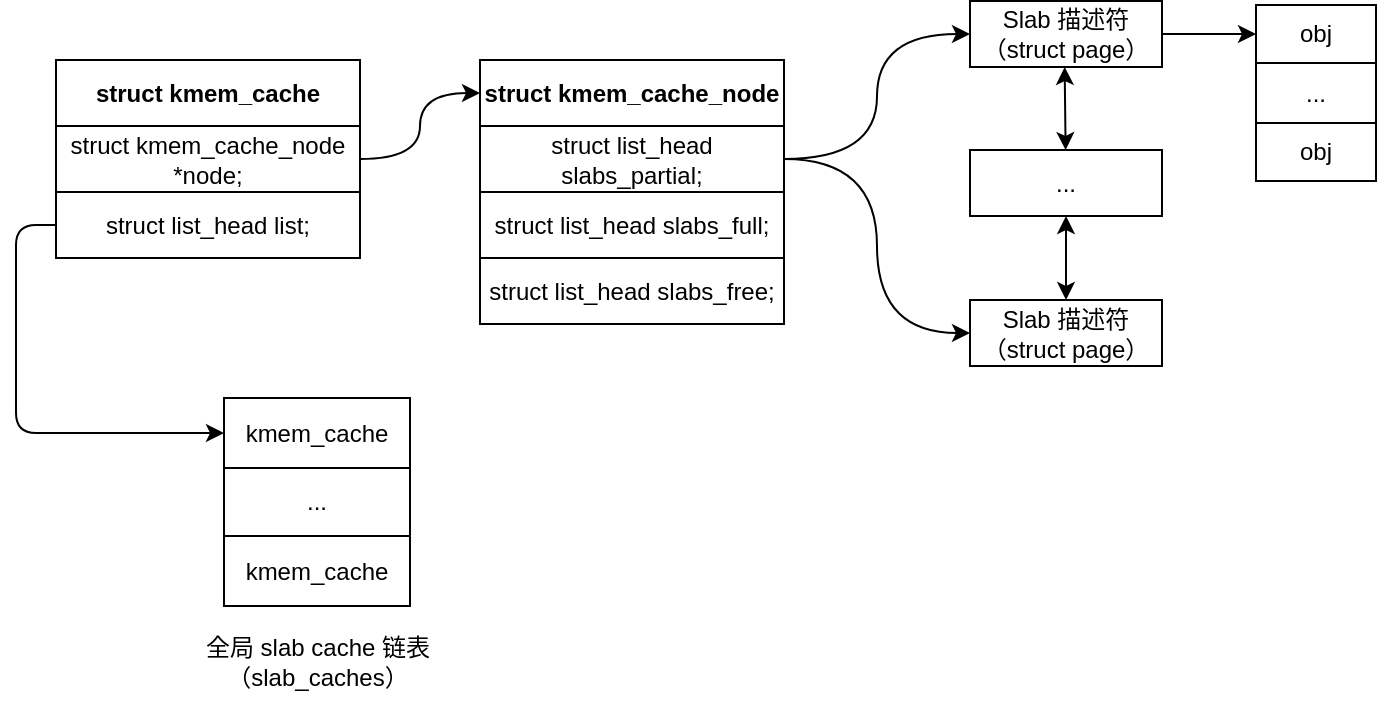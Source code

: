 <mxfile version="13.9.9" type="device" pages="2"><diagram id="NW9nU5bPx9Al4cTI0sR9" name="kmem_cache"><mxGraphModel dx="1822" dy="822" grid="0" gridSize="10" guides="1" tooltips="1" connect="1" arrows="1" fold="1" page="0" pageScale="1" pageWidth="827" pageHeight="1169" math="0" shadow="0"><root><mxCell id="0"/><mxCell id="1" parent="0"/><mxCell id="EFUm0YPDiLtbZp4XcYt8-1" value="" style="shape=table;html=1;whiteSpace=wrap;startSize=0;container=1;collapsible=0;childLayout=tableLayout;" parent="1" vertex="1"><mxGeometry x="-181" y="297" width="93" height="104" as="geometry"/></mxCell><mxCell id="EFUm0YPDiLtbZp4XcYt8-2" value="" style="shape=partialRectangle;html=1;whiteSpace=wrap;collapsible=0;dropTarget=0;pointerEvents=0;fillColor=none;top=0;left=0;bottom=0;right=0;points=[[0,0.5],[1,0.5]];portConstraint=eastwest;" parent="EFUm0YPDiLtbZp4XcYt8-1" vertex="1"><mxGeometry width="93" height="35" as="geometry"/></mxCell><mxCell id="EFUm0YPDiLtbZp4XcYt8-3" value="kmem_cache" style="shape=partialRectangle;html=1;whiteSpace=wrap;connectable=0;overflow=hidden;fillColor=none;top=0;left=0;bottom=0;right=0;" parent="EFUm0YPDiLtbZp4XcYt8-2" vertex="1"><mxGeometry width="93" height="35" as="geometry"/></mxCell><mxCell id="EFUm0YPDiLtbZp4XcYt8-4" value="" style="shape=partialRectangle;html=1;whiteSpace=wrap;collapsible=0;dropTarget=0;pointerEvents=0;fillColor=none;top=0;left=0;bottom=0;right=0;points=[[0,0.5],[1,0.5]];portConstraint=eastwest;" parent="EFUm0YPDiLtbZp4XcYt8-1" vertex="1"><mxGeometry y="35" width="93" height="34" as="geometry"/></mxCell><mxCell id="EFUm0YPDiLtbZp4XcYt8-5" value="..." style="shape=partialRectangle;html=1;whiteSpace=wrap;connectable=0;overflow=hidden;fillColor=none;top=0;left=0;bottom=0;right=0;" parent="EFUm0YPDiLtbZp4XcYt8-4" vertex="1"><mxGeometry width="93" height="34" as="geometry"/></mxCell><mxCell id="EFUm0YPDiLtbZp4XcYt8-6" value="" style="shape=partialRectangle;html=1;whiteSpace=wrap;collapsible=0;dropTarget=0;pointerEvents=0;fillColor=none;top=0;left=0;bottom=0;right=0;points=[[0,0.5],[1,0.5]];portConstraint=eastwest;" parent="EFUm0YPDiLtbZp4XcYt8-1" vertex="1"><mxGeometry y="69" width="93" height="35" as="geometry"/></mxCell><mxCell id="EFUm0YPDiLtbZp4XcYt8-7" value="&lt;span&gt;kmem_cache&lt;/span&gt;" style="shape=partialRectangle;html=1;whiteSpace=wrap;connectable=0;overflow=hidden;fillColor=none;top=0;left=0;bottom=0;right=0;" parent="EFUm0YPDiLtbZp4XcYt8-6" vertex="1"><mxGeometry width="93" height="35" as="geometry"/></mxCell><mxCell id="e716nFvGYI5jN3UjpP-P-1" value="全局 slab cache 链表&lt;br&gt;（slab_caches）" style="text;html=1;strokeColor=none;fillColor=none;align=center;verticalAlign=middle;whiteSpace=wrap;" parent="1" vertex="1"><mxGeometry x="-198.5" y="406" width="128" height="45" as="geometry"/></mxCell><mxCell id="e716nFvGYI5jN3UjpP-P-2" value="" style="shape=table;html=1;whiteSpace=wrap;startSize=0;container=1;collapsible=0;childLayout=tableLayout;" parent="1" vertex="1"><mxGeometry x="-265" y="128" width="152" height="99" as="geometry"/></mxCell><mxCell id="e716nFvGYI5jN3UjpP-P-3" value="" style="shape=partialRectangle;html=1;whiteSpace=wrap;collapsible=0;dropTarget=0;pointerEvents=0;fillColor=none;top=0;left=0;bottom=0;right=0;points=[[0,0.5],[1,0.5]];portConstraint=eastwest;" parent="e716nFvGYI5jN3UjpP-P-2" vertex="1"><mxGeometry width="152" height="33" as="geometry"/></mxCell><mxCell id="e716nFvGYI5jN3UjpP-P-4" value="&lt;b&gt;struct kmem_cache&lt;/b&gt;" style="shape=partialRectangle;html=1;whiteSpace=wrap;connectable=0;overflow=hidden;top=0;left=0;bottom=0;right=0;fillColor=none;" parent="e716nFvGYI5jN3UjpP-P-3" vertex="1"><mxGeometry width="152" height="33" as="geometry"/></mxCell><mxCell id="e716nFvGYI5jN3UjpP-P-9" style="shape=partialRectangle;html=1;whiteSpace=wrap;collapsible=0;dropTarget=0;pointerEvents=0;fillColor=none;top=0;left=0;bottom=0;right=0;points=[[0,0.5],[1,0.5]];portConstraint=eastwest;" parent="e716nFvGYI5jN3UjpP-P-2" vertex="1"><mxGeometry y="33" width="152" height="33" as="geometry"/></mxCell><mxCell id="e716nFvGYI5jN3UjpP-P-10" value="struct kmem_cache_node *node;" style="shape=partialRectangle;html=1;whiteSpace=wrap;connectable=0;overflow=hidden;fillColor=none;top=0;left=0;bottom=0;right=0;" parent="e716nFvGYI5jN3UjpP-P-9" vertex="1"><mxGeometry width="152" height="33" as="geometry"/></mxCell><mxCell id="e716nFvGYI5jN3UjpP-P-11" style="shape=partialRectangle;html=1;whiteSpace=wrap;collapsible=0;dropTarget=0;pointerEvents=0;fillColor=none;top=0;left=0;bottom=0;right=0;points=[[0,0.5],[1,0.5]];portConstraint=eastwest;" parent="e716nFvGYI5jN3UjpP-P-2" vertex="1"><mxGeometry y="66" width="152" height="33" as="geometry"/></mxCell><mxCell id="e716nFvGYI5jN3UjpP-P-12" value="struct list_head list;" style="shape=partialRectangle;html=1;whiteSpace=wrap;connectable=0;overflow=hidden;fillColor=none;top=0;left=0;bottom=0;right=0;" parent="e716nFvGYI5jN3UjpP-P-11" vertex="1"><mxGeometry width="152" height="33" as="geometry"/></mxCell><mxCell id="e716nFvGYI5jN3UjpP-P-13" style="edgeStyle=orthogonalEdgeStyle;orthogonalLoop=1;jettySize=auto;html=1;exitX=0;exitY=0.5;exitDx=0;exitDy=0;" parent="1" source="e716nFvGYI5jN3UjpP-P-11" target="EFUm0YPDiLtbZp4XcYt8-2" edge="1"><mxGeometry relative="1" as="geometry"/></mxCell><mxCell id="e716nFvGYI5jN3UjpP-P-21" value="" style="shape=table;html=1;whiteSpace=wrap;startSize=0;container=1;collapsible=0;childLayout=tableLayout;" parent="1" vertex="1"><mxGeometry x="-53" y="128" width="152" height="132" as="geometry"/></mxCell><mxCell id="e716nFvGYI5jN3UjpP-P-22" value="" style="shape=partialRectangle;html=1;whiteSpace=wrap;collapsible=0;dropTarget=0;pointerEvents=0;fillColor=none;top=0;left=0;bottom=0;right=0;points=[[0,0.5],[1,0.5]];portConstraint=eastwest;" parent="e716nFvGYI5jN3UjpP-P-21" vertex="1"><mxGeometry width="152" height="33" as="geometry"/></mxCell><mxCell id="e716nFvGYI5jN3UjpP-P-23" value="&lt;b&gt;struct kmem_cache_node&lt;/b&gt;" style="shape=partialRectangle;html=1;whiteSpace=wrap;connectable=0;overflow=hidden;top=0;left=0;bottom=0;right=0;fillColor=none;" parent="e716nFvGYI5jN3UjpP-P-22" vertex="1"><mxGeometry width="152" height="33" as="geometry"/></mxCell><mxCell id="e716nFvGYI5jN3UjpP-P-24" style="shape=partialRectangle;html=1;whiteSpace=wrap;collapsible=0;dropTarget=0;pointerEvents=0;fillColor=none;top=0;left=0;bottom=0;right=0;points=[[0,0.5],[1,0.5]];portConstraint=eastwest;" parent="e716nFvGYI5jN3UjpP-P-21" vertex="1"><mxGeometry y="33" width="152" height="33" as="geometry"/></mxCell><mxCell id="e716nFvGYI5jN3UjpP-P-25" value="struct list_head slabs_partial;" style="shape=partialRectangle;html=1;whiteSpace=wrap;connectable=0;overflow=hidden;fillColor=none;top=0;left=0;bottom=0;right=0;" parent="e716nFvGYI5jN3UjpP-P-24" vertex="1"><mxGeometry width="152" height="33" as="geometry"/></mxCell><mxCell id="e716nFvGYI5jN3UjpP-P-26" style="shape=partialRectangle;html=1;whiteSpace=wrap;collapsible=0;dropTarget=0;pointerEvents=0;fillColor=none;top=0;left=0;bottom=0;right=0;points=[[0,0.5],[1,0.5]];portConstraint=eastwest;" parent="e716nFvGYI5jN3UjpP-P-21" vertex="1"><mxGeometry y="66" width="152" height="33" as="geometry"/></mxCell><mxCell id="e716nFvGYI5jN3UjpP-P-27" value="struct list_head slabs_full;" style="shape=partialRectangle;html=1;whiteSpace=wrap;connectable=0;overflow=hidden;fillColor=none;top=0;left=0;bottom=0;right=0;" parent="e716nFvGYI5jN3UjpP-P-26" vertex="1"><mxGeometry width="152" height="33" as="geometry"/></mxCell><mxCell id="e716nFvGYI5jN3UjpP-P-28" style="shape=partialRectangle;html=1;whiteSpace=wrap;collapsible=0;dropTarget=0;pointerEvents=0;fillColor=none;top=0;left=0;bottom=0;right=0;points=[[0,0.5],[1,0.5]];portConstraint=eastwest;" parent="e716nFvGYI5jN3UjpP-P-21" vertex="1"><mxGeometry y="99" width="152" height="33" as="geometry"/></mxCell><mxCell id="e716nFvGYI5jN3UjpP-P-29" value="struct list_head slabs_free;" style="shape=partialRectangle;html=1;whiteSpace=wrap;connectable=0;overflow=hidden;fillColor=none;top=0;left=0;bottom=0;right=0;" parent="e716nFvGYI5jN3UjpP-P-28" vertex="1"><mxGeometry width="152" height="33" as="geometry"/></mxCell><mxCell id="e716nFvGYI5jN3UjpP-P-30" style="edgeStyle=orthogonalEdgeStyle;orthogonalLoop=1;jettySize=auto;html=1;entryX=0;entryY=0.5;entryDx=0;entryDy=0;curved=1;" parent="1" source="e716nFvGYI5jN3UjpP-P-9" target="e716nFvGYI5jN3UjpP-P-22" edge="1"><mxGeometry relative="1" as="geometry"/></mxCell><mxCell id="e716nFvGYI5jN3UjpP-P-32" value="" style="shape=table;html=1;whiteSpace=wrap;startSize=0;container=1;collapsible=0;childLayout=tableLayout;" parent="1" vertex="1"><mxGeometry x="192" y="98.5" width="96" height="33" as="geometry"/></mxCell><mxCell id="e716nFvGYI5jN3UjpP-P-33" value="" style="shape=partialRectangle;html=1;whiteSpace=wrap;collapsible=0;dropTarget=0;pointerEvents=0;fillColor=none;top=0;left=0;bottom=0;right=0;points=[[0,0.5],[1,0.5]];portConstraint=eastwest;" parent="e716nFvGYI5jN3UjpP-P-32" vertex="1"><mxGeometry width="96" height="33" as="geometry"/></mxCell><mxCell id="e716nFvGYI5jN3UjpP-P-34" value="Slab 描述符（struct page）" style="shape=partialRectangle;html=1;whiteSpace=wrap;connectable=0;overflow=hidden;top=0;left=0;bottom=0;right=0;fillColor=none;" parent="e716nFvGYI5jN3UjpP-P-33" vertex="1"><mxGeometry width="96" height="33" as="geometry"/></mxCell><mxCell id="e716nFvGYI5jN3UjpP-P-46" value="" style="shape=table;html=1;whiteSpace=wrap;startSize=0;container=1;collapsible=0;childLayout=tableLayout;" parent="1" vertex="1"><mxGeometry x="335" y="100.5" width="60" height="88" as="geometry"/></mxCell><mxCell id="e716nFvGYI5jN3UjpP-P-47" value="" style="shape=partialRectangle;html=1;whiteSpace=wrap;collapsible=0;dropTarget=0;pointerEvents=0;fillColor=none;top=0;left=0;bottom=0;right=0;points=[[0,0.5],[1,0.5]];portConstraint=eastwest;" parent="e716nFvGYI5jN3UjpP-P-46" vertex="1"><mxGeometry width="60" height="29" as="geometry"/></mxCell><mxCell id="e716nFvGYI5jN3UjpP-P-48" value="obj" style="shape=partialRectangle;html=1;whiteSpace=wrap;connectable=0;overflow=hidden;fillColor=none;top=0;left=0;bottom=0;right=0;" parent="e716nFvGYI5jN3UjpP-P-47" vertex="1"><mxGeometry width="60" height="29" as="geometry"/></mxCell><mxCell id="e716nFvGYI5jN3UjpP-P-49" value="" style="shape=partialRectangle;html=1;whiteSpace=wrap;collapsible=0;dropTarget=0;pointerEvents=0;fillColor=none;top=0;left=0;bottom=0;right=0;points=[[0,0.5],[1,0.5]];portConstraint=eastwest;" parent="e716nFvGYI5jN3UjpP-P-46" vertex="1"><mxGeometry y="29" width="60" height="30" as="geometry"/></mxCell><mxCell id="e716nFvGYI5jN3UjpP-P-50" value="..." style="shape=partialRectangle;html=1;whiteSpace=wrap;connectable=0;overflow=hidden;fillColor=none;top=0;left=0;bottom=0;right=0;" parent="e716nFvGYI5jN3UjpP-P-49" vertex="1"><mxGeometry width="60" height="30" as="geometry"/></mxCell><mxCell id="e716nFvGYI5jN3UjpP-P-51" value="" style="shape=partialRectangle;html=1;whiteSpace=wrap;collapsible=0;dropTarget=0;pointerEvents=0;fillColor=none;top=0;left=0;bottom=0;right=0;points=[[0,0.5],[1,0.5]];portConstraint=eastwest;" parent="e716nFvGYI5jN3UjpP-P-46" vertex="1"><mxGeometry y="59" width="60" height="29" as="geometry"/></mxCell><mxCell id="e716nFvGYI5jN3UjpP-P-52" value="&lt;span&gt;obj&lt;/span&gt;" style="shape=partialRectangle;html=1;whiteSpace=wrap;connectable=0;overflow=hidden;fillColor=none;top=0;left=0;bottom=0;right=0;" parent="e716nFvGYI5jN3UjpP-P-51" vertex="1"><mxGeometry width="60" height="29" as="geometry"/></mxCell><mxCell id="e716nFvGYI5jN3UjpP-P-53" value="" style="endArrow=classic;startArrow=classic;html=1;entryX=0.493;entryY=1;entryDx=0;entryDy=0;entryPerimeter=0;" parent="1" source="e716nFvGYI5jN3UjpP-P-65" target="e716nFvGYI5jN3UjpP-P-33" edge="1"><mxGeometry width="50" height="50" relative="1" as="geometry"><mxPoint x="253.186" y="184.5" as="sourcePoint"/><mxPoint x="297" y="159.5" as="targetPoint"/></mxGeometry></mxCell><mxCell id="e716nFvGYI5jN3UjpP-P-57" value="" style="endArrow=classic;startArrow=classic;html=1;" parent="1" source="e716nFvGYI5jN3UjpP-P-62" target="e716nFvGYI5jN3UjpP-P-65" edge="1"><mxGeometry width="50" height="50" relative="1" as="geometry"><mxPoint x="256.729" y="256.5" as="sourcePoint"/><mxPoint x="257.271" y="217.5" as="targetPoint"/></mxGeometry></mxCell><mxCell id="e716nFvGYI5jN3UjpP-P-58" style="edgeStyle=orthogonalEdgeStyle;orthogonalLoop=1;jettySize=auto;html=1;rounded=0;" parent="1" source="e716nFvGYI5jN3UjpP-P-33" target="e716nFvGYI5jN3UjpP-P-47" edge="1"><mxGeometry relative="1" as="geometry"/></mxCell><mxCell id="e716nFvGYI5jN3UjpP-P-59" style="edgeStyle=orthogonalEdgeStyle;orthogonalLoop=1;jettySize=auto;html=1;entryX=0;entryY=0.5;entryDx=0;entryDy=0;curved=1;" parent="1" source="e716nFvGYI5jN3UjpP-P-24" target="e716nFvGYI5jN3UjpP-P-33" edge="1"><mxGeometry relative="1" as="geometry"/></mxCell><mxCell id="e716nFvGYI5jN3UjpP-P-60" style="edgeStyle=orthogonalEdgeStyle;curved=1;orthogonalLoop=1;jettySize=auto;html=1;exitX=1;exitY=0.5;exitDx=0;exitDy=0;entryX=0;entryY=0.5;entryDx=0;entryDy=0;" parent="1" source="e716nFvGYI5jN3UjpP-P-24" target="e716nFvGYI5jN3UjpP-P-62" edge="1"><mxGeometry relative="1" as="geometry"><mxPoint x="192.0" y="273" as="targetPoint"/></mxGeometry></mxCell><mxCell id="e716nFvGYI5jN3UjpP-P-61" value="" style="shape=table;html=1;whiteSpace=wrap;startSize=0;container=1;collapsible=0;childLayout=tableLayout;swimlaneFillColor=none;" parent="1" vertex="1"><mxGeometry x="192" y="248" width="96" height="33" as="geometry"/></mxCell><mxCell id="e716nFvGYI5jN3UjpP-P-62" value="" style="shape=partialRectangle;html=1;whiteSpace=wrap;collapsible=0;dropTarget=0;pointerEvents=0;fillColor=none;top=0;left=0;bottom=0;right=0;points=[[0,0.5],[1,0.5]];portConstraint=eastwest;" parent="e716nFvGYI5jN3UjpP-P-61" vertex="1"><mxGeometry width="96" height="33" as="geometry"/></mxCell><mxCell id="e716nFvGYI5jN3UjpP-P-63" value="Slab 描述符（struct page）" style="shape=partialRectangle;html=1;whiteSpace=wrap;connectable=0;overflow=hidden;top=0;left=0;bottom=0;right=0;fillColor=none;" parent="e716nFvGYI5jN3UjpP-P-62" vertex="1"><mxGeometry width="96" height="33" as="geometry"/></mxCell><mxCell id="e716nFvGYI5jN3UjpP-P-64" value="" style="shape=table;html=1;whiteSpace=wrap;startSize=0;container=1;collapsible=0;childLayout=tableLayout;" parent="1" vertex="1"><mxGeometry x="192" y="173" width="96" height="33" as="geometry"/></mxCell><mxCell id="e716nFvGYI5jN3UjpP-P-65" value="" style="shape=partialRectangle;html=1;whiteSpace=wrap;collapsible=0;dropTarget=0;pointerEvents=0;fillColor=none;top=0;left=0;bottom=0;right=0;points=[[0,0.5],[1,0.5]];portConstraint=eastwest;" parent="e716nFvGYI5jN3UjpP-P-64" vertex="1"><mxGeometry width="96" height="33" as="geometry"/></mxCell><mxCell id="e716nFvGYI5jN3UjpP-P-66" value="..." style="shape=partialRectangle;html=1;whiteSpace=wrap;connectable=0;overflow=hidden;top=0;left=0;bottom=0;right=0;fillColor=none;" parent="e716nFvGYI5jN3UjpP-P-65" vertex="1"><mxGeometry width="96" height="33" as="geometry"/></mxCell></root></mxGraphModel></diagram><diagram id="yA2PpCp-6OAuefY8LJ8j" name="slab 描述符"><mxGraphModel dx="1585" dy="685" grid="1" gridSize="10" guides="1" tooltips="1" connect="1" arrows="1" fold="1" page="0" pageScale="1" pageWidth="827" pageHeight="1169" math="0" shadow="0"><root><mxCell id="BIKdKXYDEg0rw9opVyfX-0"/><mxCell id="BIKdKXYDEg0rw9opVyfX-1" parent="BIKdKXYDEg0rw9opVyfX-0"/><mxCell id="wX-yPzv-YekSo5TXt-L9-92" value="" style="rounded=1;whiteSpace=wrap;html=1;fillColor=#B3B3B3;" vertex="1" parent="BIKdKXYDEg0rw9opVyfX-1"><mxGeometry x="-70" y="825" width="810" height="295" as="geometry"/></mxCell><mxCell id="wX-yPzv-YekSo5TXt-L9-53" value="" style="rounded=1;whiteSpace=wrap;html=1;fillColor=#E3E3E3;" vertex="1" parent="BIKdKXYDEg0rw9opVyfX-1"><mxGeometry x="-60" y="535" width="790" height="250" as="geometry"/></mxCell><mxCell id="wX-yPzv-YekSo5TXt-L9-0" value="" style="shape=table;html=1;whiteSpace=wrap;startSize=0;container=1;collapsible=0;childLayout=tableLayout;" vertex="1" parent="BIKdKXYDEg0rw9opVyfX-1"><mxGeometry x="-230" y="230" width="160" height="120" as="geometry"/></mxCell><mxCell id="wX-yPzv-YekSo5TXt-L9-1" value="" style="shape=partialRectangle;html=1;whiteSpace=wrap;collapsible=0;dropTarget=0;pointerEvents=0;fillColor=none;top=0;left=0;bottom=0;right=0;points=[[0,0.5],[1,0.5]];portConstraint=eastwest;" vertex="1" parent="wX-yPzv-YekSo5TXt-L9-0"><mxGeometry width="160" height="40" as="geometry"/></mxCell><mxCell id="wX-yPzv-YekSo5TXt-L9-2" value="&lt;b&gt;Slab 描述符（struct page）&lt;/b&gt;" style="shape=partialRectangle;html=1;whiteSpace=wrap;connectable=0;overflow=hidden;top=0;left=0;bottom=0;right=0;fillColor=#CCCCCC;" vertex="1" parent="wX-yPzv-YekSo5TXt-L9-1"><mxGeometry width="160" height="40" as="geometry"/></mxCell><mxCell id="wX-yPzv-YekSo5TXt-L9-3" value="" style="shape=partialRectangle;html=1;whiteSpace=wrap;collapsible=0;dropTarget=0;pointerEvents=0;fillColor=none;top=0;left=0;bottom=0;right=0;points=[[0,0.5],[1,0.5]];portConstraint=eastwest;" vertex="1" parent="wX-yPzv-YekSo5TXt-L9-0"><mxGeometry y="40" width="160" height="40" as="geometry"/></mxCell><mxCell id="wX-yPzv-YekSo5TXt-L9-4" value="void *s_mem;" style="shape=partialRectangle;html=1;whiteSpace=wrap;connectable=0;overflow=hidden;fillColor=none;top=0;left=0;bottom=0;right=0;" vertex="1" parent="wX-yPzv-YekSo5TXt-L9-3"><mxGeometry width="160" height="40" as="geometry"/></mxCell><mxCell id="wX-yPzv-YekSo5TXt-L9-5" value="" style="shape=partialRectangle;html=1;whiteSpace=wrap;collapsible=0;dropTarget=0;pointerEvents=0;fillColor=none;top=0;left=0;bottom=0;right=0;points=[[0,0.5],[1,0.5]];portConstraint=eastwest;" vertex="1" parent="wX-yPzv-YekSo5TXt-L9-0"><mxGeometry y="80" width="160" height="40" as="geometry"/></mxCell><mxCell id="wX-yPzv-YekSo5TXt-L9-6" value="&lt;span&gt;void *freelist;&lt;/span&gt;" style="shape=partialRectangle;html=1;whiteSpace=wrap;connectable=0;overflow=hidden;fillColor=none;top=0;left=0;bottom=0;right=0;" vertex="1" parent="wX-yPzv-YekSo5TXt-L9-5"><mxGeometry width="160" height="40" as="geometry"/></mxCell><mxCell id="wX-yPzv-YekSo5TXt-L9-18" value="" style="shape=table;html=1;whiteSpace=wrap;startSize=0;container=1;collapsible=0;childLayout=tableLayout;" vertex="1" parent="BIKdKXYDEg0rw9opVyfX-1"><mxGeometry x="30" y="430" width="510" height="40" as="geometry"/></mxCell><mxCell id="wX-yPzv-YekSo5TXt-L9-19" value="" style="shape=partialRectangle;html=1;whiteSpace=wrap;collapsible=0;dropTarget=0;pointerEvents=0;fillColor=none;top=0;left=0;bottom=0;right=0;points=[[0,0.5],[1,0.5]];portConstraint=eastwest;" vertex="1" parent="wX-yPzv-YekSo5TXt-L9-18"><mxGeometry width="510" height="40" as="geometry"/></mxCell><mxCell id="wX-yPzv-YekSo5TXt-L9-20" value="&lt;span&gt;freelist&lt;/span&gt;" style="shape=partialRectangle;html=1;whiteSpace=wrap;connectable=0;overflow=hidden;fillColor=none;top=0;left=0;bottom=0;right=0;" vertex="1" parent="wX-yPzv-YekSo5TXt-L9-19"><mxGeometry width="85" height="40" as="geometry"/></mxCell><mxCell id="wX-yPzv-YekSo5TXt-L9-21" value="对象描述符数组" style="shape=partialRectangle;html=1;whiteSpace=wrap;connectable=0;overflow=hidden;fillColor=none;top=0;left=0;bottom=0;right=0;" vertex="1" parent="wX-yPzv-YekSo5TXt-L9-19"><mxGeometry x="85" width="85" height="40" as="geometry"/></mxCell><mxCell id="wX-yPzv-YekSo5TXt-L9-22" value="对象0" style="shape=partialRectangle;html=1;whiteSpace=wrap;connectable=0;overflow=hidden;fillColor=none;top=0;left=0;bottom=0;right=0;" vertex="1" parent="wX-yPzv-YekSo5TXt-L9-19"><mxGeometry x="170" width="85" height="40" as="geometry"/></mxCell><mxCell id="wX-yPzv-YekSo5TXt-L9-23" value="&lt;span&gt;对象1&lt;/span&gt;" style="shape=partialRectangle;html=1;whiteSpace=wrap;connectable=0;overflow=hidden;fillColor=none;top=0;left=0;bottom=0;right=0;" vertex="1" parent="wX-yPzv-YekSo5TXt-L9-19"><mxGeometry x="255" width="85" height="40" as="geometry"/></mxCell><mxCell id="wX-yPzv-YekSo5TXt-L9-24" value="&lt;span&gt;对象2&lt;/span&gt;" style="shape=partialRectangle;html=1;whiteSpace=wrap;connectable=0;overflow=hidden;fillColor=none;top=0;left=0;bottom=0;right=0;" vertex="1" parent="wX-yPzv-YekSo5TXt-L9-19"><mxGeometry x="340" width="85" height="40" as="geometry"/></mxCell><mxCell id="wX-yPzv-YekSo5TXt-L9-25" value="&lt;span&gt;对象3&lt;/span&gt;" style="shape=partialRectangle;html=1;whiteSpace=wrap;connectable=0;overflow=hidden;fillColor=none;top=0;left=0;bottom=0;right=0;" vertex="1" parent="wX-yPzv-YekSo5TXt-L9-19"><mxGeometry x="425" width="85" height="40" as="geometry"/></mxCell><mxCell id="wX-yPzv-YekSo5TXt-L9-28" style="edgeStyle=orthogonalEdgeStyle;rounded=0;orthogonalLoop=1;jettySize=auto;html=1;entryX=0.333;entryY=0;entryDx=0;entryDy=0;entryPerimeter=0;" edge="1" parent="BIKdKXYDEg0rw9opVyfX-1" source="wX-yPzv-YekSo5TXt-L9-3" target="wX-yPzv-YekSo5TXt-L9-19"><mxGeometry relative="1" as="geometry"/></mxCell><mxCell id="wX-yPzv-YekSo5TXt-L9-29" style="edgeStyle=orthogonalEdgeStyle;rounded=0;orthogonalLoop=1;jettySize=auto;html=1;entryX=0;entryY=0.025;entryDx=0;entryDy=0;entryPerimeter=0;" edge="1" parent="BIKdKXYDEg0rw9opVyfX-1" source="wX-yPzv-YekSo5TXt-L9-5" target="wX-yPzv-YekSo5TXt-L9-19"><mxGeometry relative="1" as="geometry"/></mxCell><mxCell id="wX-yPzv-YekSo5TXt-L9-30" value="" style="shape=table;html=1;whiteSpace=wrap;startSize=0;container=1;collapsible=0;childLayout=tableLayout;" vertex="1" parent="BIKdKXYDEg0rw9opVyfX-1"><mxGeometry x="-10" y="590" width="680" height="40" as="geometry"/></mxCell><mxCell id="wX-yPzv-YekSo5TXt-L9-31" value="" style="shape=partialRectangle;html=1;whiteSpace=wrap;collapsible=0;dropTarget=0;pointerEvents=0;fillColor=none;top=0;left=0;bottom=0;right=0;points=[[0,0.5],[1,0.5]];portConstraint=eastwest;" vertex="1" parent="wX-yPzv-YekSo5TXt-L9-30"><mxGeometry width="680" height="40" as="geometry"/></mxCell><mxCell id="wX-yPzv-YekSo5TXt-L9-32" value="&lt;span&gt;freelist&lt;/span&gt;" style="shape=partialRectangle;html=1;whiteSpace=wrap;connectable=0;overflow=hidden;fillColor=none;top=0;left=0;bottom=0;right=0;" vertex="1" parent="wX-yPzv-YekSo5TXt-L9-31"><mxGeometry width="85" height="40" as="geometry"/></mxCell><mxCell id="wX-yPzv-YekSo5TXt-L9-33" value="对象描述符数组" style="shape=partialRectangle;html=1;whiteSpace=wrap;connectable=0;overflow=hidden;fillColor=none;top=0;left=0;bottom=0;right=0;" vertex="1" parent="wX-yPzv-YekSo5TXt-L9-31"><mxGeometry x="85" width="85" height="40" as="geometry"/></mxCell><mxCell id="wX-yPzv-YekSo5TXt-L9-34" value="对象0" style="shape=partialRectangle;html=1;whiteSpace=wrap;connectable=0;overflow=hidden;fillColor=none;top=0;left=0;bottom=0;right=0;" vertex="1" parent="wX-yPzv-YekSo5TXt-L9-31"><mxGeometry x="170" width="85" height="40" as="geometry"/></mxCell><mxCell id="wX-yPzv-YekSo5TXt-L9-35" value="&lt;span&gt;对象1&lt;/span&gt;" style="shape=partialRectangle;html=1;whiteSpace=wrap;connectable=0;overflow=hidden;fillColor=none;top=0;left=0;bottom=0;right=0;" vertex="1" parent="wX-yPzv-YekSo5TXt-L9-31"><mxGeometry x="255" width="85" height="40" as="geometry"/></mxCell><mxCell id="wX-yPzv-YekSo5TXt-L9-36" value="&lt;span&gt;对象2&lt;/span&gt;" style="shape=partialRectangle;html=1;whiteSpace=wrap;connectable=0;overflow=hidden;fillColor=none;top=0;left=0;bottom=0;right=0;" vertex="1" parent="wX-yPzv-YekSo5TXt-L9-31"><mxGeometry x="340" width="85" height="40" as="geometry"/></mxCell><mxCell id="wX-yPzv-YekSo5TXt-L9-37" value="&lt;span&gt;对象3&lt;/span&gt;" style="shape=partialRectangle;html=1;whiteSpace=wrap;connectable=0;overflow=hidden;fillColor=none;top=0;left=0;bottom=0;right=0;" vertex="1" parent="wX-yPzv-YekSo5TXt-L9-31"><mxGeometry x="425" width="85" height="40" as="geometry"/></mxCell><mxCell id="wX-yPzv-YekSo5TXt-L9-38" value="&lt;span&gt;对象4&lt;/span&gt;" style="shape=partialRectangle;html=1;whiteSpace=wrap;connectable=0;overflow=hidden;fillColor=none;top=0;left=0;bottom=0;right=0;" vertex="1" parent="wX-yPzv-YekSo5TXt-L9-31"><mxGeometry x="510" width="85" height="40" as="geometry"/></mxCell><mxCell id="wX-yPzv-YekSo5TXt-L9-39" value="空闲区域" style="shape=partialRectangle;html=1;whiteSpace=wrap;connectable=0;overflow=hidden;fillColor=none;top=0;left=0;bottom=0;right=0;" vertex="1" parent="wX-yPzv-YekSo5TXt-L9-31"><mxGeometry x="595" width="85" height="40" as="geometry"/></mxCell><mxCell id="wX-yPzv-YekSo5TXt-L9-40" value="&lt;b&gt;kmalloc-8 未着色&amp;nbsp;&lt;/b&gt;" style="text;html=1;strokeColor=none;fillColor=none;align=center;verticalAlign=middle;whiteSpace=wrap;rounded=0;" vertex="1" parent="BIKdKXYDEg0rw9opVyfX-1"><mxGeometry x="285" y="750" width="115" height="20" as="geometry"/></mxCell><mxCell id="wX-yPzv-YekSo5TXt-L9-41" value="&lt;b&gt;Slab0&lt;/b&gt;" style="text;html=1;strokeColor=none;fillColor=none;align=center;verticalAlign=middle;whiteSpace=wrap;rounded=0;" vertex="1" parent="BIKdKXYDEg0rw9opVyfX-1"><mxGeometry x="-10" y="560" width="40" height="20" as="geometry"/></mxCell><mxCell id="wX-yPzv-YekSo5TXt-L9-42" value="" style="shape=table;html=1;whiteSpace=wrap;startSize=0;container=1;collapsible=0;childLayout=tableLayout;" vertex="1" parent="BIKdKXYDEg0rw9opVyfX-1"><mxGeometry x="-10" y="680" width="680" height="40" as="geometry"/></mxCell><mxCell id="wX-yPzv-YekSo5TXt-L9-43" value="" style="shape=partialRectangle;html=1;whiteSpace=wrap;collapsible=0;dropTarget=0;pointerEvents=0;fillColor=none;top=0;left=0;bottom=0;right=0;points=[[0,0.5],[1,0.5]];portConstraint=eastwest;" vertex="1" parent="wX-yPzv-YekSo5TXt-L9-42"><mxGeometry width="680" height="40" as="geometry"/></mxCell><mxCell id="wX-yPzv-YekSo5TXt-L9-44" value="&lt;span&gt;freelist&lt;/span&gt;" style="shape=partialRectangle;html=1;whiteSpace=wrap;connectable=0;overflow=hidden;fillColor=none;top=0;left=0;bottom=0;right=0;" vertex="1" parent="wX-yPzv-YekSo5TXt-L9-43"><mxGeometry width="85" height="40" as="geometry"/></mxCell><mxCell id="wX-yPzv-YekSo5TXt-L9-45" value="对象描述符数组" style="shape=partialRectangle;html=1;whiteSpace=wrap;connectable=0;overflow=hidden;fillColor=none;top=0;left=0;bottom=0;right=0;" vertex="1" parent="wX-yPzv-YekSo5TXt-L9-43"><mxGeometry x="85" width="85" height="40" as="geometry"/></mxCell><mxCell id="wX-yPzv-YekSo5TXt-L9-46" value="对象0" style="shape=partialRectangle;html=1;whiteSpace=wrap;connectable=0;overflow=hidden;fillColor=none;top=0;left=0;bottom=0;right=0;" vertex="1" parent="wX-yPzv-YekSo5TXt-L9-43"><mxGeometry x="170" width="85" height="40" as="geometry"/></mxCell><mxCell id="wX-yPzv-YekSo5TXt-L9-47" value="&lt;span&gt;对象1&lt;/span&gt;" style="shape=partialRectangle;html=1;whiteSpace=wrap;connectable=0;overflow=hidden;fillColor=none;top=0;left=0;bottom=0;right=0;" vertex="1" parent="wX-yPzv-YekSo5TXt-L9-43"><mxGeometry x="255" width="85" height="40" as="geometry"/></mxCell><mxCell id="wX-yPzv-YekSo5TXt-L9-48" value="&lt;span&gt;对象2&lt;/span&gt;" style="shape=partialRectangle;html=1;whiteSpace=wrap;connectable=0;overflow=hidden;fillColor=none;top=0;left=0;bottom=0;right=0;" vertex="1" parent="wX-yPzv-YekSo5TXt-L9-43"><mxGeometry x="340" width="85" height="40" as="geometry"/></mxCell><mxCell id="wX-yPzv-YekSo5TXt-L9-49" value="&lt;span&gt;对象3&lt;/span&gt;" style="shape=partialRectangle;html=1;whiteSpace=wrap;connectable=0;overflow=hidden;fillColor=none;top=0;left=0;bottom=0;right=0;" vertex="1" parent="wX-yPzv-YekSo5TXt-L9-43"><mxGeometry x="425" width="85" height="40" as="geometry"/></mxCell><mxCell id="wX-yPzv-YekSo5TXt-L9-50" value="&lt;span&gt;对象4&lt;/span&gt;" style="shape=partialRectangle;html=1;whiteSpace=wrap;connectable=0;overflow=hidden;fillColor=none;top=0;left=0;bottom=0;right=0;" vertex="1" parent="wX-yPzv-YekSo5TXt-L9-43"><mxGeometry x="510" width="85" height="40" as="geometry"/></mxCell><mxCell id="wX-yPzv-YekSo5TXt-L9-51" value="空闲区域" style="shape=partialRectangle;html=1;whiteSpace=wrap;connectable=0;overflow=hidden;fillColor=none;top=0;left=0;bottom=0;right=0;" vertex="1" parent="wX-yPzv-YekSo5TXt-L9-43"><mxGeometry x="595" width="85" height="40" as="geometry"/></mxCell><mxCell id="wX-yPzv-YekSo5TXt-L9-52" value="&lt;b&gt;Slab1&lt;/b&gt;" style="text;html=1;strokeColor=none;fillColor=none;align=center;verticalAlign=middle;whiteSpace=wrap;rounded=0;" vertex="1" parent="BIKdKXYDEg0rw9opVyfX-1"><mxGeometry x="-10" y="650" width="40" height="20" as="geometry"/></mxCell><mxCell id="wX-yPzv-YekSo5TXt-L9-55" value="" style="shape=table;html=1;whiteSpace=wrap;startSize=0;container=1;collapsible=0;childLayout=tableLayout;" vertex="1" parent="BIKdKXYDEg0rw9opVyfX-1"><mxGeometry x="-10" y="895" width="680" height="40" as="geometry"/></mxCell><mxCell id="wX-yPzv-YekSo5TXt-L9-56" value="" style="shape=partialRectangle;html=1;whiteSpace=wrap;collapsible=0;dropTarget=0;pointerEvents=0;fillColor=none;top=0;left=0;bottom=0;right=0;points=[[0,0.5],[1,0.5]];portConstraint=eastwest;" vertex="1" parent="wX-yPzv-YekSo5TXt-L9-55"><mxGeometry width="680" height="40" as="geometry"/></mxCell><mxCell id="wX-yPzv-YekSo5TXt-L9-57" value="&lt;span&gt;freelist&lt;/span&gt;" style="shape=partialRectangle;html=1;whiteSpace=wrap;connectable=0;overflow=hidden;fillColor=none;top=0;left=0;bottom=0;right=0;" vertex="1" parent="wX-yPzv-YekSo5TXt-L9-56"><mxGeometry width="85" height="40" as="geometry"/></mxCell><mxCell id="wX-yPzv-YekSo5TXt-L9-58" value="对象描述符数组" style="shape=partialRectangle;html=1;whiteSpace=wrap;connectable=0;overflow=hidden;fillColor=none;top=0;left=0;bottom=0;right=0;" vertex="1" parent="wX-yPzv-YekSo5TXt-L9-56"><mxGeometry x="85" width="85" height="40" as="geometry"/></mxCell><mxCell id="wX-yPzv-YekSo5TXt-L9-59" value="对象0" style="shape=partialRectangle;html=1;whiteSpace=wrap;connectable=0;overflow=hidden;fillColor=none;top=0;left=0;bottom=0;right=0;" vertex="1" parent="wX-yPzv-YekSo5TXt-L9-56"><mxGeometry x="170" width="85" height="40" as="geometry"/></mxCell><mxCell id="wX-yPzv-YekSo5TXt-L9-60" value="&lt;span&gt;对象1&lt;/span&gt;" style="shape=partialRectangle;html=1;whiteSpace=wrap;connectable=0;overflow=hidden;fillColor=none;top=0;left=0;bottom=0;right=0;" vertex="1" parent="wX-yPzv-YekSo5TXt-L9-56"><mxGeometry x="255" width="85" height="40" as="geometry"/></mxCell><mxCell id="wX-yPzv-YekSo5TXt-L9-61" value="&lt;span&gt;对象2&lt;/span&gt;" style="shape=partialRectangle;html=1;whiteSpace=wrap;connectable=0;overflow=hidden;fillColor=none;top=0;left=0;bottom=0;right=0;" vertex="1" parent="wX-yPzv-YekSo5TXt-L9-56"><mxGeometry x="340" width="85" height="40" as="geometry"/></mxCell><mxCell id="wX-yPzv-YekSo5TXt-L9-62" value="&lt;span&gt;对象3&lt;/span&gt;" style="shape=partialRectangle;html=1;whiteSpace=wrap;connectable=0;overflow=hidden;fillColor=none;top=0;left=0;bottom=0;right=0;" vertex="1" parent="wX-yPzv-YekSo5TXt-L9-56"><mxGeometry x="425" width="85" height="40" as="geometry"/></mxCell><mxCell id="wX-yPzv-YekSo5TXt-L9-63" value="&lt;span&gt;对象4&lt;/span&gt;" style="shape=partialRectangle;html=1;whiteSpace=wrap;connectable=0;overflow=hidden;fillColor=none;top=0;left=0;bottom=0;right=0;" vertex="1" parent="wX-yPzv-YekSo5TXt-L9-56"><mxGeometry x="510" width="85" height="40" as="geometry"/></mxCell><mxCell id="wX-yPzv-YekSo5TXt-L9-64" value="空闲区域" style="shape=partialRectangle;html=1;whiteSpace=wrap;connectable=0;overflow=hidden;fillColor=none;top=0;left=0;bottom=0;right=0;" vertex="1" parent="wX-yPzv-YekSo5TXt-L9-56"><mxGeometry x="595" width="85" height="40" as="geometry"/></mxCell><mxCell id="wX-yPzv-YekSo5TXt-L9-65" value="&lt;b&gt;kmalloc-8 着色&amp;nbsp;&lt;/b&gt;" style="text;html=1;strokeColor=none;fillColor=none;align=center;verticalAlign=middle;whiteSpace=wrap;rounded=0;" vertex="1" parent="BIKdKXYDEg0rw9opVyfX-1"><mxGeometry x="285" y="1055" width="115" height="20" as="geometry"/></mxCell><mxCell id="wX-yPzv-YekSo5TXt-L9-66" value="&lt;b&gt;Slab0&lt;/b&gt;" style="text;html=1;strokeColor=none;fillColor=none;align=center;verticalAlign=middle;whiteSpace=wrap;rounded=0;" vertex="1" parent="BIKdKXYDEg0rw9opVyfX-1"><mxGeometry x="-10" y="865" width="40" height="20" as="geometry"/></mxCell><mxCell id="wX-yPzv-YekSo5TXt-L9-67" value="" style="shape=table;html=1;whiteSpace=wrap;startSize=0;container=1;collapsible=0;childLayout=tableLayout;" vertex="1" parent="BIKdKXYDEg0rw9opVyfX-1"><mxGeometry x="-10" y="990" width="680" height="40" as="geometry"/></mxCell><mxCell id="wX-yPzv-YekSo5TXt-L9-68" value="" style="shape=partialRectangle;html=1;whiteSpace=wrap;collapsible=0;dropTarget=0;pointerEvents=0;fillColor=none;top=0;left=0;bottom=0;right=0;points=[[0,0.5],[1,0.5]];portConstraint=eastwest;" vertex="1" parent="wX-yPzv-YekSo5TXt-L9-67"><mxGeometry width="680" height="40" as="geometry"/></mxCell><mxCell id="wX-yPzv-YekSo5TXt-L9-89" value="空闲区域" style="shape=partialRectangle;html=1;whiteSpace=wrap;connectable=0;overflow=hidden;fillColor=none;top=0;left=0;bottom=0;right=0;" vertex="1" parent="wX-yPzv-YekSo5TXt-L9-68"><mxGeometry width="40" height="40" as="geometry"/></mxCell><mxCell id="wX-yPzv-YekSo5TXt-L9-69" value="&lt;span&gt;freelist&lt;/span&gt;" style="shape=partialRectangle;html=1;whiteSpace=wrap;connectable=0;overflow=hidden;fillColor=none;top=0;left=0;bottom=0;right=0;" vertex="1" parent="wX-yPzv-YekSo5TXt-L9-68"><mxGeometry x="40" width="85" height="40" as="geometry"/></mxCell><mxCell id="wX-yPzv-YekSo5TXt-L9-70" value="对象描述符数组" style="shape=partialRectangle;html=1;whiteSpace=wrap;connectable=0;overflow=hidden;fillColor=none;top=0;left=0;bottom=0;right=0;" vertex="1" parent="wX-yPzv-YekSo5TXt-L9-68"><mxGeometry x="125" width="85" height="40" as="geometry"/></mxCell><mxCell id="wX-yPzv-YekSo5TXt-L9-71" value="对象0" style="shape=partialRectangle;html=1;whiteSpace=wrap;connectable=0;overflow=hidden;fillColor=none;top=0;left=0;bottom=0;right=0;" vertex="1" parent="wX-yPzv-YekSo5TXt-L9-68"><mxGeometry x="210" width="85" height="40" as="geometry"/></mxCell><mxCell id="wX-yPzv-YekSo5TXt-L9-72" value="&lt;span&gt;对象1&lt;/span&gt;" style="shape=partialRectangle;html=1;whiteSpace=wrap;connectable=0;overflow=hidden;fillColor=none;top=0;left=0;bottom=0;right=0;" vertex="1" parent="wX-yPzv-YekSo5TXt-L9-68"><mxGeometry x="295" width="85" height="40" as="geometry"/></mxCell><mxCell id="wX-yPzv-YekSo5TXt-L9-73" value="&lt;span&gt;对象2&lt;/span&gt;" style="shape=partialRectangle;html=1;whiteSpace=wrap;connectable=0;overflow=hidden;fillColor=none;top=0;left=0;bottom=0;right=0;" vertex="1" parent="wX-yPzv-YekSo5TXt-L9-68"><mxGeometry x="380" width="85" height="40" as="geometry"/></mxCell><mxCell id="wX-yPzv-YekSo5TXt-L9-74" value="&lt;span&gt;对象3&lt;/span&gt;" style="shape=partialRectangle;html=1;whiteSpace=wrap;connectable=0;overflow=hidden;fillColor=none;top=0;left=0;bottom=0;right=0;" vertex="1" parent="wX-yPzv-YekSo5TXt-L9-68"><mxGeometry x="465" width="85" height="40" as="geometry"/></mxCell><mxCell id="wX-yPzv-YekSo5TXt-L9-75" value="&lt;span&gt;对象4&lt;/span&gt;" style="shape=partialRectangle;html=1;whiteSpace=wrap;connectable=0;overflow=hidden;fillColor=none;top=0;left=0;bottom=0;right=0;" vertex="1" parent="wX-yPzv-YekSo5TXt-L9-68"><mxGeometry x="550" width="85" height="40" as="geometry"/></mxCell><mxCell id="wX-yPzv-YekSo5TXt-L9-87" value="&lt;span&gt;空闲区域&lt;/span&gt;" style="shape=partialRectangle;html=1;whiteSpace=wrap;connectable=0;overflow=hidden;fillColor=none;top=0;left=0;bottom=0;right=0;" vertex="1" parent="wX-yPzv-YekSo5TXt-L9-68"><mxGeometry x="635" width="45" height="40" as="geometry"/></mxCell><mxCell id="wX-yPzv-YekSo5TXt-L9-77" value="&lt;b&gt;Slab1&lt;/b&gt;" style="text;html=1;strokeColor=none;fillColor=none;align=center;verticalAlign=middle;whiteSpace=wrap;rounded=0;" vertex="1" parent="BIKdKXYDEg0rw9opVyfX-1"><mxGeometry x="-10" y="955" width="40" height="20" as="geometry"/></mxCell></root></mxGraphModel></diagram></mxfile>